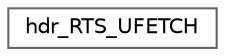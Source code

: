 digraph "Graphical Class Hierarchy"
{
 // LATEX_PDF_SIZE
  bgcolor="transparent";
  edge [fontname=Helvetica,fontsize=10,labelfontname=Helvetica,labelfontsize=10];
  node [fontname=Helvetica,fontsize=10,shape=box,height=0.2,width=0.4];
  rankdir="LR";
  Node0 [id="Node000000",label="hdr_RTS_UFETCH",height=0.2,width=0.4,color="grey40", fillcolor="white", style="filled",URL="$structhdr__RTS__UFETCH.html",tooltip="Content header of RTS packet."];
}
